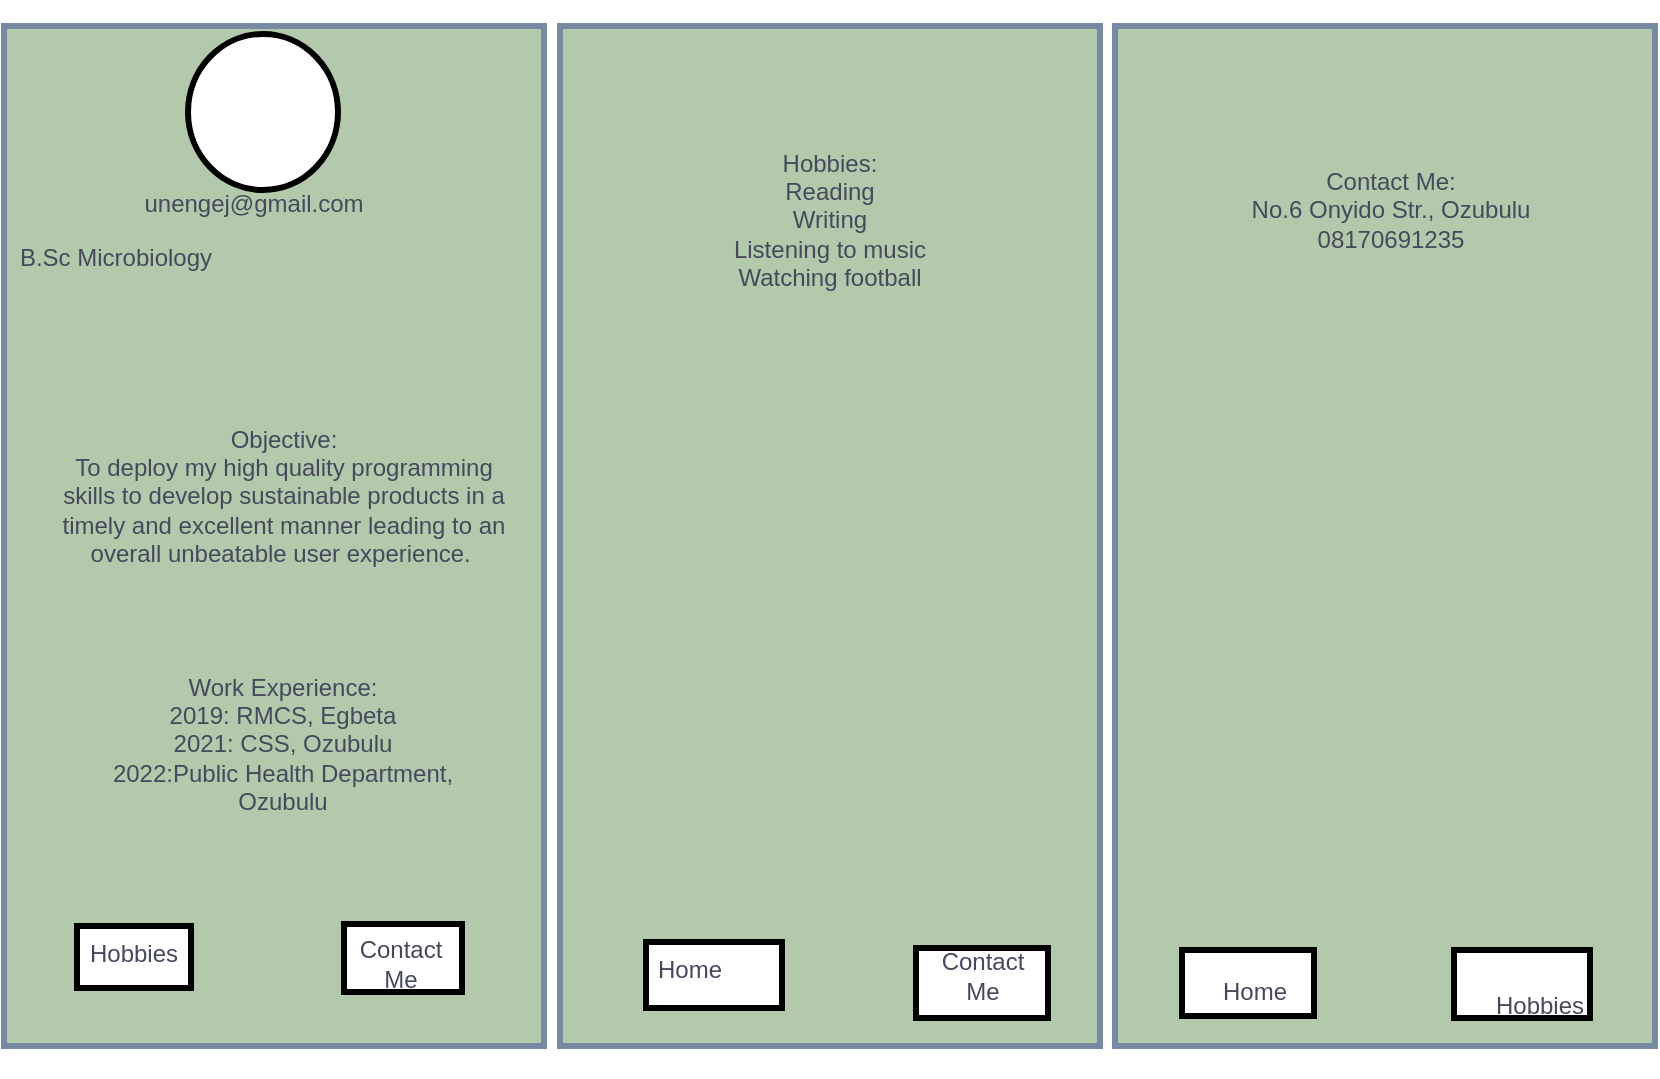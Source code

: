 <mxfile version="16.6.3" type="github">
  <diagram id="p14NGAtfgUeNsUwqX7SL" name="Page-1">
    <mxGraphModel dx="543" dy="647" grid="0" gridSize="10" guides="1" tooltips="1" connect="1" arrows="1" fold="1" page="0" pageScale="1" pageWidth="850" pageHeight="1100" math="0" shadow="0">
      <root>
        <mxCell id="0" />
        <mxCell id="1" parent="0" />
        <mxCell id="03TmYEqxH1GG4p34U5iH-5" value="" style="rounded=0;whiteSpace=wrap;html=1;sketch=0;hachureGap=4;fontColor=#46495D;strokeColor=#788AA3;strokeWidth=3;fillColor=#B2C9AB;" parent="1" vertex="1">
          <mxGeometry x="99" y="539" width="270" height="510" as="geometry" />
        </mxCell>
        <mxCell id="03TmYEqxH1GG4p34U5iH-6" value="unengej@gmail.com" style="text;strokeColor=none;fillColor=none;html=1;align=center;verticalAlign=middle;whiteSpace=wrap;rounded=0;sketch=0;hachureGap=4;fontColor=#46495D;" parent="1" vertex="1">
          <mxGeometry x="182" y="599" width="84" height="57" as="geometry" />
        </mxCell>
        <mxCell id="03TmYEqxH1GG4p34U5iH-3" value="" style="ellipse;whiteSpace=wrap;html=1;rounded=0;sketch=0;hachureGap=4;strokeWidth=3;" parent="1" vertex="1">
          <mxGeometry x="191" y="543" width="75" height="78" as="geometry" />
        </mxCell>
        <object label="B.Sc Microbiology" id="03TmYEqxH1GG4p34U5iH-8">
          <mxCell style="text;strokeColor=none;fillColor=none;html=1;align=center;verticalAlign=middle;whiteSpace=wrap;rounded=0;sketch=0;hachureGap=4;fontColor=#46495D;" parent="1" vertex="1">
            <mxGeometry x="101" y="636" width="108" height="37" as="geometry" />
          </mxCell>
        </object>
        <object label="Objective:&lt;br&gt;To deploy my high quality programming skills to develop sustainable products in a timely and excellent manner leading to an overall unbeatable user experience.&amp;nbsp;" id="03TmYEqxH1GG4p34U5iH-9">
          <mxCell style="text;strokeColor=none;fillColor=none;html=1;align=center;verticalAlign=middle;whiteSpace=wrap;rounded=0;sketch=0;hachureGap=4;fontColor=#46495D;" parent="1" vertex="1">
            <mxGeometry x="125" y="613" width="227.75" height="321" as="geometry" />
          </mxCell>
        </object>
        <mxCell id="03TmYEqxH1GG4p34U5iH-11" value="" style="rounded=0;whiteSpace=wrap;html=1;sketch=0;hachureGap=4;fontColor=#46495D;strokeColor=#788AA3;strokeWidth=3;fillColor=#B2C9AB;" parent="1" vertex="1">
          <mxGeometry x="377" y="539" width="270" height="510" as="geometry" />
        </mxCell>
        <mxCell id="03TmYEqxH1GG4p34U5iH-14" value="" style="rounded=0;whiteSpace=wrap;html=1;sketch=0;hachureGap=4;strokeWidth=3;" parent="1" vertex="1">
          <mxGeometry x="135.5" y="989" width="57" height="31" as="geometry" />
        </mxCell>
        <mxCell id="03TmYEqxH1GG4p34U5iH-15" value="Hobbies" style="text;strokeColor=none;fillColor=none;html=1;align=center;verticalAlign=middle;whiteSpace=wrap;rounded=0;sketch=0;hachureGap=4;fontColor=#46495D;" parent="1" vertex="1">
          <mxGeometry x="125.0" y="986" width="78" height="34" as="geometry" />
        </mxCell>
        <mxCell id="03TmYEqxH1GG4p34U5iH-17" value="Work Experience:&lt;br&gt;2019: RMCS, Egbeta&lt;br&gt;2021: CSS, Ozubulu&lt;br&gt;2022:Public Health Department, Ozubulu" style="text;strokeColor=none;fillColor=none;html=1;align=center;verticalAlign=middle;whiteSpace=wrap;rounded=0;sketch=0;hachureGap=4;fontColor=#46495D;" parent="1" vertex="1">
          <mxGeometry x="131.38" y="816" width="215" height="163" as="geometry" />
        </mxCell>
        <mxCell id="03TmYEqxH1GG4p34U5iH-20" value="" style="rounded=0;whiteSpace=wrap;html=1;sketch=0;hachureGap=4;strokeWidth=3;" parent="1" vertex="1">
          <mxGeometry x="269" y="988" width="59" height="34" as="geometry" />
        </mxCell>
        <mxCell id="03TmYEqxH1GG4p34U5iH-22" value="Hobbies:&lt;br&gt;Reading&lt;br&gt;Writing&lt;br&gt;Listening to music&lt;br&gt;Watching football" style="text;strokeColor=none;fillColor=none;html=1;align=center;verticalAlign=middle;whiteSpace=wrap;rounded=0;sketch=0;hachureGap=4;fontColor=#46495D;" parent="1" vertex="1">
          <mxGeometry x="342" y="526" width="340" height="220" as="geometry" />
        </mxCell>
        <mxCell id="03TmYEqxH1GG4p34U5iH-29" value="Contact Me" style="text;strokeColor=none;fillColor=none;html=1;align=center;verticalAlign=middle;whiteSpace=wrap;rounded=0;sketch=0;hachureGap=4;fontColor=#46495D;" parent="1" vertex="1">
          <mxGeometry x="287" y="989" width="21" height="38" as="geometry" />
        </mxCell>
        <mxCell id="03TmYEqxH1GG4p34U5iH-30" value="" style="rounded=0;whiteSpace=wrap;html=1;sketch=0;hachureGap=4;strokeWidth=3;" parent="1" vertex="1">
          <mxGeometry x="420" y="997" width="68" height="33" as="geometry" />
        </mxCell>
        <mxCell id="03TmYEqxH1GG4p34U5iH-34" value="" style="rounded=0;whiteSpace=wrap;html=1;sketch=0;hachureGap=4;fontColor=#46495D;strokeColor=#788AA3;strokeWidth=3;fillColor=#B2C9AB;" parent="1" vertex="1">
          <mxGeometry x="654.5" y="539" width="270" height="510" as="geometry" />
        </mxCell>
        <mxCell id="03TmYEqxH1GG4p34U5iH-35" value="Contact Me:&lt;br&gt;No.6 Onyido Str., Ozubulu&lt;br&gt;08170691235" style="text;strokeColor=none;fillColor=none;html=1;align=center;verticalAlign=middle;whiteSpace=wrap;rounded=0;sketch=0;hachureGap=4;fontColor=#46495D;" parent="1" vertex="1">
          <mxGeometry x="659.5" y="548" width="265" height="165" as="geometry" />
        </mxCell>
        <mxCell id="03TmYEqxH1GG4p34U5iH-37" value="Home" style="text;strokeColor=none;fillColor=none;html=1;align=center;verticalAlign=middle;whiteSpace=wrap;rounded=0;sketch=0;hachureGap=4;fontColor=#46495D;" parent="1" vertex="1">
          <mxGeometry x="412" y="992" width="60" height="38" as="geometry" />
        </mxCell>
        <mxCell id="03TmYEqxH1GG4p34U5iH-40" value="" style="rounded=0;whiteSpace=wrap;html=1;sketch=0;hachureGap=4;strokeWidth=3;" parent="1" vertex="1">
          <mxGeometry x="555" y="1000" width="66" height="35" as="geometry" />
        </mxCell>
        <mxCell id="03TmYEqxH1GG4p34U5iH-39" value="Contact Me" style="text;strokeColor=none;fillColor=none;html=1;align=center;verticalAlign=middle;whiteSpace=wrap;rounded=0;sketch=0;hachureGap=4;fontColor=#46495D;" parent="1" vertex="1">
          <mxGeometry x="563.5" y="962.5" width="49" height="102" as="geometry" />
        </mxCell>
        <mxCell id="03TmYEqxH1GG4p34U5iH-31" value="" style="rounded=0;whiteSpace=wrap;html=1;sketch=0;hachureGap=4;strokeWidth=3;" parent="1" vertex="1">
          <mxGeometry x="688" y="1001" width="66" height="33" as="geometry" />
        </mxCell>
        <mxCell id="03TmYEqxH1GG4p34U5iH-33" value="Home" style="text;strokeColor=none;fillColor=none;html=1;align=center;verticalAlign=middle;whiteSpace=wrap;rounded=0;sketch=0;hachureGap=4;fontColor=#46495D;" parent="1" vertex="1">
          <mxGeometry x="692" y="1001" width="65" height="41" as="geometry" />
        </mxCell>
        <mxCell id="03TmYEqxH1GG4p34U5iH-19" value="" style="rounded=0;whiteSpace=wrap;html=1;sketch=0;hachureGap=4;strokeWidth=3;" parent="1" vertex="1">
          <mxGeometry x="824" y="1001" width="68" height="34" as="geometry" />
        </mxCell>
        <mxCell id="03TmYEqxH1GG4p34U5iH-44" value="Hobbies" style="text;strokeColor=none;fillColor=none;html=1;align=center;verticalAlign=middle;whiteSpace=wrap;rounded=0;sketch=0;hachureGap=4;fontColor=#46495D;" parent="1" vertex="1">
          <mxGeometry x="837" y="1011" width="60" height="35" as="geometry" />
        </mxCell>
      </root>
    </mxGraphModel>
  </diagram>
</mxfile>

